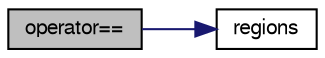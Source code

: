 digraph "operator=="
{
  bgcolor="transparent";
  edge [fontname="FreeSans",fontsize="10",labelfontname="FreeSans",labelfontsize="10"];
  node [fontname="FreeSans",fontsize="10",shape=record];
  rankdir="LR";
  Node348 [label="operator==",height=0.2,width=0.4,color="black", fillcolor="grey75", style="filled", fontcolor="black"];
  Node348 -> Node349 [color="midnightblue",fontsize="10",style="solid",fontname="FreeSans"];
  Node349 [label="regions",height=0.2,width=0.4,color="black",URL="$a24830.html#aba698cb49e0aa6ab0a18e4a2b23feb44"];
}
